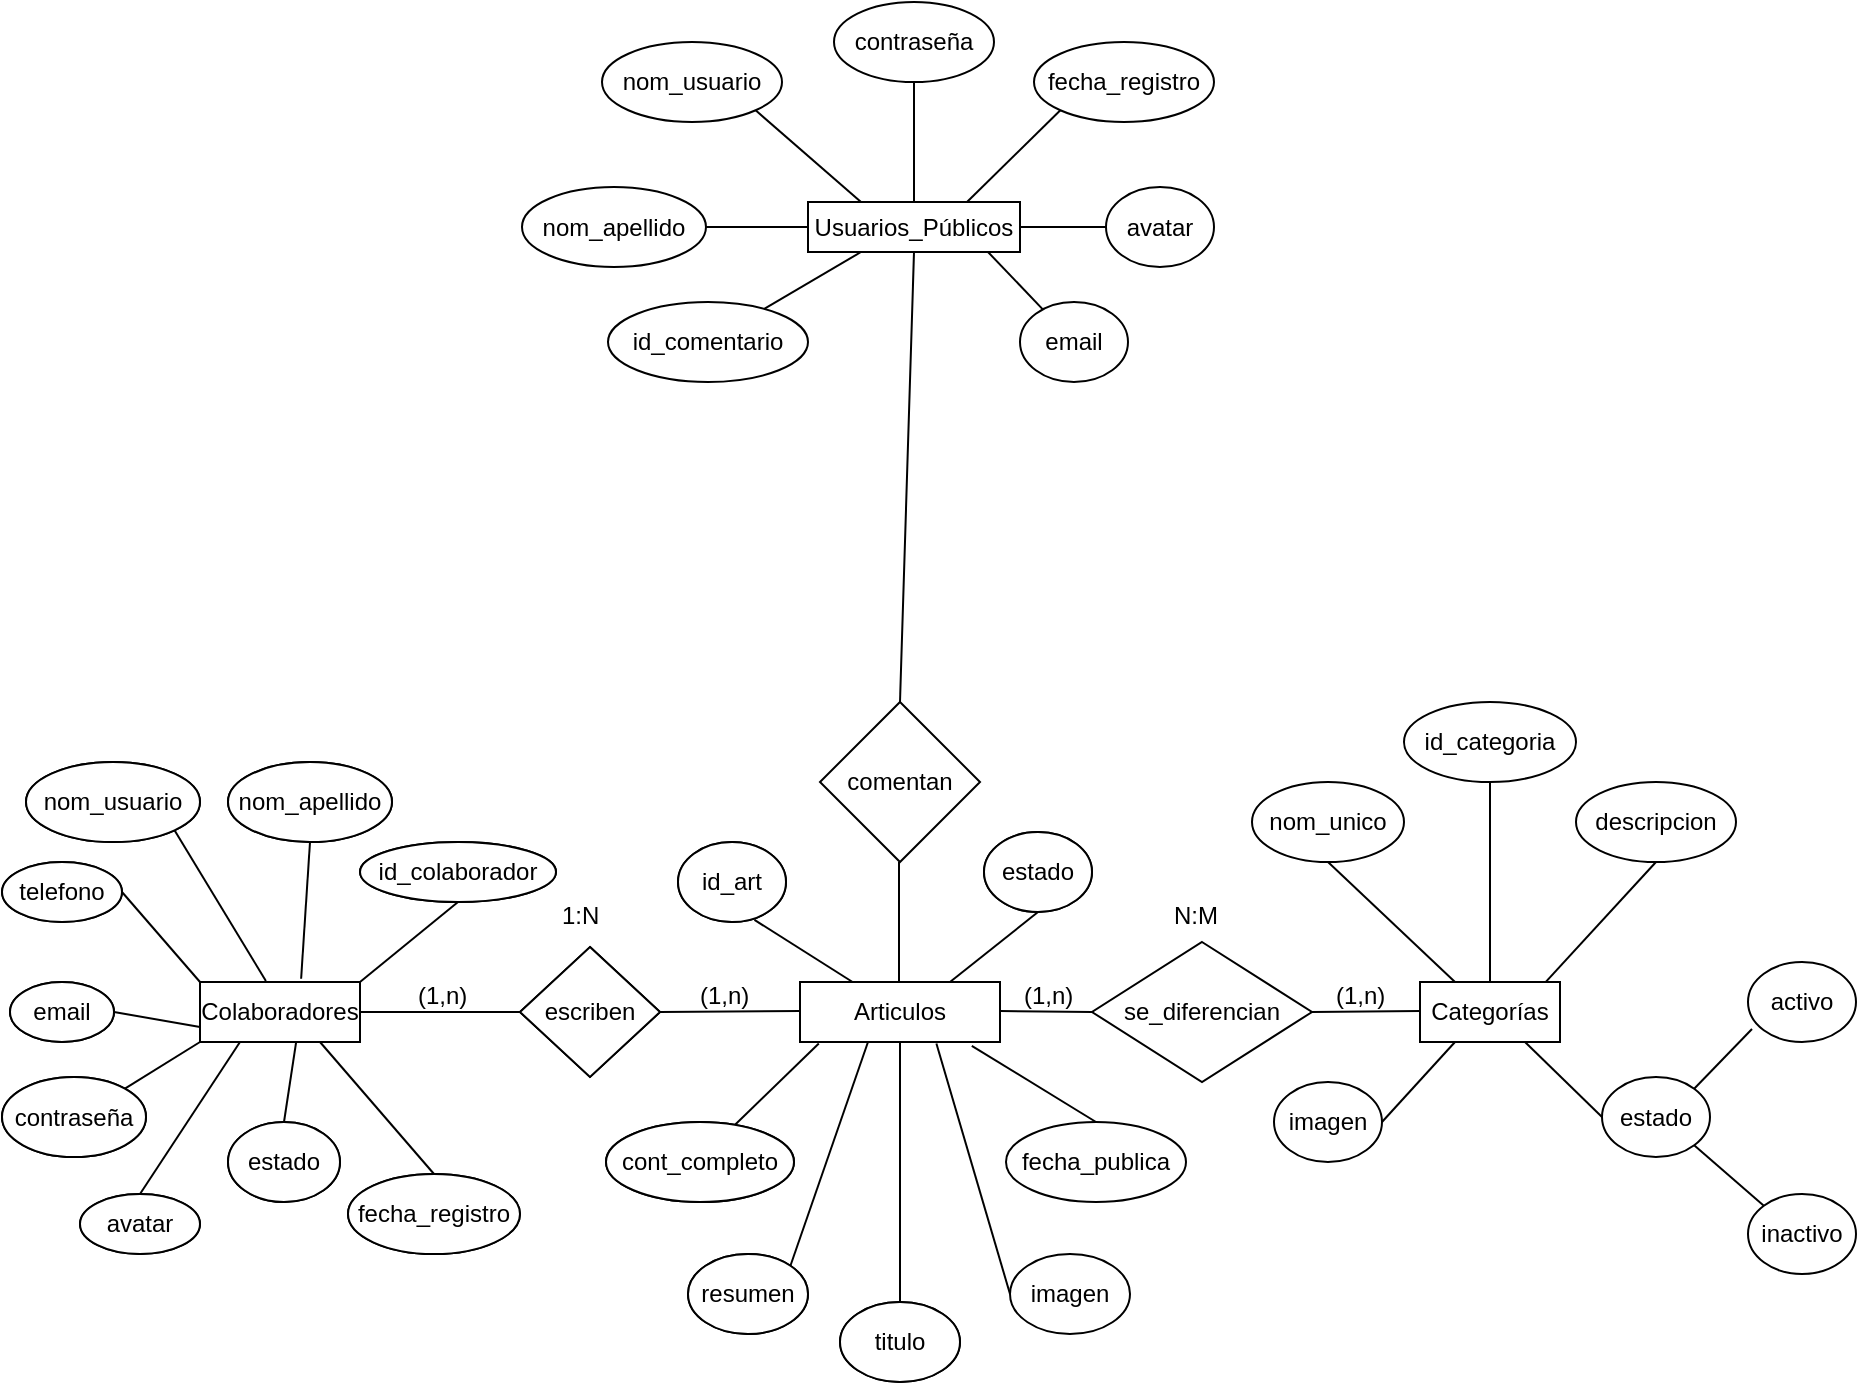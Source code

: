 <mxfile version="21.3.2" type="github">
  <diagram name="Página-1" id="A2AZRzdNG7YGyre4TQex">
    <mxGraphModel dx="1680" dy="754" grid="1" gridSize="10" guides="1" tooltips="1" connect="1" arrows="1" fold="1" page="1" pageScale="0.9" pageWidth="827" pageHeight="1169" math="0" shadow="0">
      <root>
        <mxCell id="0" />
        <mxCell id="1" parent="0" />
        <mxCell id="rs0tKsxsrcfkprE51n_u-1" value="&lt;font style=&quot;vertical-align: inherit;&quot;&gt;&lt;font style=&quot;vertical-align: inherit;&quot;&gt;Articulos&lt;br&gt;&lt;/font&gt;&lt;/font&gt;" style="rounded=0;whiteSpace=wrap;html=1;" parent="1" vertex="1">
          <mxGeometry x="439" y="520" width="100" height="30" as="geometry" />
        </mxCell>
        <mxCell id="rs0tKsxsrcfkprE51n_u-2" value="&lt;font style=&quot;vertical-align: inherit;&quot;&gt;&lt;font style=&quot;vertical-align: inherit;&quot;&gt;Colaboradores&lt;br&gt;&lt;/font&gt;&lt;/font&gt;" style="rounded=0;whiteSpace=wrap;html=1;" parent="1" vertex="1">
          <mxGeometry x="139" y="520" width="80" height="30" as="geometry" />
        </mxCell>
        <mxCell id="rs0tKsxsrcfkprE51n_u-3" value="&lt;font style=&quot;vertical-align: inherit;&quot;&gt;&lt;font style=&quot;vertical-align: inherit;&quot;&gt;escriben&lt;/font&gt;&lt;/font&gt;" style="rhombus;whiteSpace=wrap;html=1;" parent="1" vertex="1">
          <mxGeometry x="299" y="502.5" width="70" height="65" as="geometry" />
        </mxCell>
        <mxCell id="rs0tKsxsrcfkprE51n_u-4" value="" style="endArrow=none;html=1;rounded=0;exitX=1;exitY=0.5;exitDx=0;exitDy=0;entryX=0;entryY=0.5;entryDx=0;entryDy=0;" parent="1" source="rs0tKsxsrcfkprE51n_u-2" target="rs0tKsxsrcfkprE51n_u-3" edge="1">
          <mxGeometry width="50" height="50" relative="1" as="geometry">
            <mxPoint x="499" y="590" as="sourcePoint" />
            <mxPoint x="549" y="540" as="targetPoint" />
          </mxGeometry>
        </mxCell>
        <mxCell id="rs0tKsxsrcfkprE51n_u-5" value="" style="endArrow=none;html=1;rounded=0;exitX=1;exitY=0.5;exitDx=0;exitDy=0;" parent="1" source="rs0tKsxsrcfkprE51n_u-3" edge="1">
          <mxGeometry width="50" height="50" relative="1" as="geometry">
            <mxPoint x="389" y="550" as="sourcePoint" />
            <mxPoint x="439" y="534.5" as="targetPoint" />
          </mxGeometry>
        </mxCell>
        <mxCell id="rs0tKsxsrcfkprE51n_u-7" value="&lt;font style=&quot;vertical-align: inherit;&quot;&gt;&lt;font style=&quot;vertical-align: inherit;&quot;&gt;&lt;font style=&quot;vertical-align: inherit;&quot;&gt;&lt;font style=&quot;vertical-align: inherit;&quot;&gt;Categorías&lt;/font&gt;&lt;/font&gt;&lt;/font&gt;&lt;/font&gt;" style="rounded=0;whiteSpace=wrap;html=1;" parent="1" vertex="1">
          <mxGeometry x="749" y="520" width="70" height="30" as="geometry" />
        </mxCell>
        <mxCell id="rs0tKsxsrcfkprE51n_u-8" value="&lt;font style=&quot;vertical-align: inherit;&quot;&gt;&lt;font style=&quot;vertical-align: inherit;&quot;&gt;&lt;font style=&quot;vertical-align: inherit;&quot;&gt;&lt;font style=&quot;vertical-align: inherit;&quot;&gt;se_&lt;/font&gt;&lt;/font&gt;&lt;font style=&quot;vertical-align: inherit;&quot;&gt;&lt;font style=&quot;vertical-align: inherit;&quot;&gt;diferencian&lt;/font&gt;&lt;/font&gt;&lt;br&gt;&lt;/font&gt;&lt;/font&gt;" style="rhombus;whiteSpace=wrap;html=1;" parent="1" vertex="1">
          <mxGeometry x="585" y="500" width="110" height="70" as="geometry" />
        </mxCell>
        <mxCell id="rs0tKsxsrcfkprE51n_u-9" value="" style="endArrow=none;html=1;rounded=0;entryX=0;entryY=0.5;entryDx=0;entryDy=0;" parent="1" target="rs0tKsxsrcfkprE51n_u-8" edge="1">
          <mxGeometry width="50" height="50" relative="1" as="geometry">
            <mxPoint x="539" y="534.5" as="sourcePoint" />
            <mxPoint x="603" y="534.5" as="targetPoint" />
          </mxGeometry>
        </mxCell>
        <mxCell id="rs0tKsxsrcfkprE51n_u-10" value="" style="endArrow=none;html=1;rounded=0;exitX=1;exitY=0.5;exitDx=0;exitDy=0;entryX=0;entryY=0.5;entryDx=0;entryDy=0;" parent="1" source="rs0tKsxsrcfkprE51n_u-8" edge="1">
          <mxGeometry width="50" height="50" relative="1" as="geometry">
            <mxPoint x="669" y="534.5" as="sourcePoint" />
            <mxPoint x="749" y="534.5" as="targetPoint" />
          </mxGeometry>
        </mxCell>
        <mxCell id="xDFB3Ory7UrKhzPc2jqz-2" value="&lt;font style=&quot;vertical-align: inherit;&quot;&gt;&lt;font style=&quot;vertical-align: inherit;&quot;&gt;&lt;font style=&quot;vertical-align: inherit;&quot;&gt;&lt;font style=&quot;vertical-align: inherit;&quot;&gt;Usuarios_&lt;/font&gt;&lt;/font&gt;&lt;font style=&quot;vertical-align: inherit;&quot;&gt;&lt;font style=&quot;vertical-align: inherit;&quot;&gt;Públicos&lt;/font&gt;&lt;/font&gt;&lt;br&gt;&lt;/font&gt;&lt;/font&gt;" style="whiteSpace=wrap;html=1;rounded=0;" parent="1" vertex="1">
          <mxGeometry x="443" y="130" width="106" height="25" as="geometry" />
        </mxCell>
        <mxCell id="xDFB3Ory7UrKhzPc2jqz-4" value="&lt;font style=&quot;vertical-align: inherit;&quot;&gt;&lt;font style=&quot;vertical-align: inherit;&quot;&gt;comentan&lt;/font&gt;&lt;/font&gt;" style="rhombus;whiteSpace=wrap;html=1;" parent="1" vertex="1">
          <mxGeometry x="449" y="380" width="80" height="80" as="geometry" />
        </mxCell>
        <mxCell id="xDFB3Ory7UrKhzPc2jqz-5" value="" style="endArrow=none;html=1;rounded=0;exitX=0.5;exitY=1;exitDx=0;exitDy=0;entryX=0.5;entryY=0;entryDx=0;entryDy=0;" parent="1" source="xDFB3Ory7UrKhzPc2jqz-2" target="xDFB3Ory7UrKhzPc2jqz-4" edge="1">
          <mxGeometry width="50" height="50" relative="1" as="geometry">
            <mxPoint x="405" y="300" as="sourcePoint" />
            <mxPoint x="449" y="210" as="targetPoint" />
          </mxGeometry>
        </mxCell>
        <mxCell id="xDFB3Ory7UrKhzPc2jqz-6" value="" style="endArrow=none;html=1;rounded=0;exitX=0.5;exitY=1;exitDx=0;exitDy=0;entryX=0.495;entryY=0;entryDx=0;entryDy=0;entryPerimeter=0;" parent="1" target="rs0tKsxsrcfkprE51n_u-1" edge="1">
          <mxGeometry width="50" height="50" relative="1" as="geometry">
            <mxPoint x="488.5" y="460" as="sourcePoint" />
            <mxPoint x="488.5" y="515" as="targetPoint" />
          </mxGeometry>
        </mxCell>
        <mxCell id="xDFB3Ory7UrKhzPc2jqz-7" value="&lt;font style=&quot;vertical-align: inherit;&quot;&gt;&lt;font style=&quot;vertical-align: inherit;&quot;&gt;telefono&lt;/font&gt;&lt;/font&gt;" style="ellipse;whiteSpace=wrap;html=1;" parent="1" vertex="1">
          <mxGeometry x="40" y="460" width="60" height="30" as="geometry" />
        </mxCell>
        <mxCell id="xDFB3Ory7UrKhzPc2jqz-8" value="&lt;font style=&quot;vertical-align: inherit;&quot;&gt;&lt;font style=&quot;vertical-align: inherit;&quot;&gt;id_colaborador&lt;/font&gt;&lt;/font&gt;" style="ellipse;whiteSpace=wrap;html=1;" parent="1" vertex="1">
          <mxGeometry x="219" y="450" width="98" height="30" as="geometry" />
        </mxCell>
        <mxCell id="xDFB3Ory7UrKhzPc2jqz-9" value="&lt;font style=&quot;vertical-align: inherit;&quot;&gt;&lt;font style=&quot;vertical-align: inherit;&quot;&gt;nom_apellido&lt;br&gt;&lt;/font&gt;&lt;/font&gt;" style="ellipse;whiteSpace=wrap;html=1;" parent="1" vertex="1">
          <mxGeometry x="153" y="410" width="82" height="40" as="geometry" />
        </mxCell>
        <mxCell id="xDFB3Ory7UrKhzPc2jqz-10" value="&lt;font style=&quot;vertical-align: inherit;&quot;&gt;&lt;font style=&quot;vertical-align: inherit;&quot;&gt;fecha_registro&lt;br&gt;&lt;/font&gt;&lt;/font&gt;" style="ellipse;whiteSpace=wrap;html=1;" parent="1" vertex="1">
          <mxGeometry x="213" y="616" width="86" height="40" as="geometry" />
        </mxCell>
        <mxCell id="xDFB3Ory7UrKhzPc2jqz-11" value="&lt;font style=&quot;vertical-align: inherit;&quot;&gt;&lt;font style=&quot;vertical-align: inherit;&quot;&gt;estado&lt;/font&gt;&lt;/font&gt;" style="ellipse;whiteSpace=wrap;html=1;" parent="1" vertex="1">
          <mxGeometry x="153" y="590" width="56" height="40" as="geometry" />
        </mxCell>
        <mxCell id="xDFB3Ory7UrKhzPc2jqz-12" value="&lt;font style=&quot;vertical-align: inherit;&quot;&gt;&lt;font style=&quot;vertical-align: inherit;&quot;&gt;contraseña&lt;/font&gt;&lt;/font&gt;" style="ellipse;whiteSpace=wrap;html=1;" parent="1" vertex="1">
          <mxGeometry x="40" y="567.5" width="72" height="40" as="geometry" />
        </mxCell>
        <mxCell id="xDFB3Ory7UrKhzPc2jqz-13" value="&lt;font style=&quot;vertical-align: inherit;&quot;&gt;&lt;font style=&quot;vertical-align: inherit;&quot;&gt;nom_usuario&lt;/font&gt;&lt;/font&gt;" style="ellipse;whiteSpace=wrap;html=1;" parent="1" vertex="1">
          <mxGeometry x="52" y="410" width="87" height="40" as="geometry" />
        </mxCell>
        <mxCell id="xDFB3Ory7UrKhzPc2jqz-14" value="&lt;font style=&quot;vertical-align: inherit;&quot;&gt;&lt;font style=&quot;vertical-align: inherit;&quot;&gt;email&lt;/font&gt;&lt;/font&gt;" style="ellipse;whiteSpace=wrap;html=1;" parent="1" vertex="1">
          <mxGeometry x="44" y="520" width="52" height="30" as="geometry" />
        </mxCell>
        <mxCell id="xDFB3Ory7UrKhzPc2jqz-15" value="&lt;font style=&quot;vertical-align: inherit;&quot;&gt;&lt;font style=&quot;vertical-align: inherit;&quot;&gt;avatar&lt;/font&gt;&lt;/font&gt;" style="ellipse;whiteSpace=wrap;html=1;" parent="1" vertex="1">
          <mxGeometry x="79" y="626" width="60" height="30" as="geometry" />
        </mxCell>
        <mxCell id="xDFB3Ory7UrKhzPc2jqz-19" value="" style="endArrow=none;html=1;rounded=0;exitX=1;exitY=0;exitDx=0;exitDy=0;entryX=0.5;entryY=1;entryDx=0;entryDy=0;" parent="1" source="rs0tKsxsrcfkprE51n_u-2" target="xDFB3Ory7UrKhzPc2jqz-8" edge="1">
          <mxGeometry width="50" height="50" relative="1" as="geometry">
            <mxPoint x="219" y="520" as="sourcePoint" />
            <mxPoint x="269" y="470" as="targetPoint" />
          </mxGeometry>
        </mxCell>
        <mxCell id="xDFB3Ory7UrKhzPc2jqz-21" value="" style="endArrow=none;html=1;rounded=0;entryX=0.5;entryY=1;entryDx=0;entryDy=0;exitX=0.632;exitY=-0.055;exitDx=0;exitDy=0;exitPerimeter=0;" parent="1" source="rs0tKsxsrcfkprE51n_u-2" target="xDFB3Ory7UrKhzPc2jqz-9" edge="1">
          <mxGeometry width="50" height="50" relative="1" as="geometry">
            <mxPoint x="483" y="540" as="sourcePoint" />
            <mxPoint x="533" y="490" as="targetPoint" />
          </mxGeometry>
        </mxCell>
        <mxCell id="xDFB3Ory7UrKhzPc2jqz-22" value="" style="endArrow=none;html=1;rounded=0;entryX=1;entryY=1;entryDx=0;entryDy=0;exitX=0.412;exitY=-0.016;exitDx=0;exitDy=0;exitPerimeter=0;" parent="1" source="rs0tKsxsrcfkprE51n_u-2" target="xDFB3Ory7UrKhzPc2jqz-13" edge="1">
          <mxGeometry width="50" height="50" relative="1" as="geometry">
            <mxPoint x="200" y="528" as="sourcePoint" />
            <mxPoint x="204" y="460" as="targetPoint" />
          </mxGeometry>
        </mxCell>
        <mxCell id="xDFB3Ory7UrKhzPc2jqz-23" value="" style="endArrow=none;html=1;rounded=0;entryX=1;entryY=0.5;entryDx=0;entryDy=0;exitX=0;exitY=0;exitDx=0;exitDy=0;" parent="1" source="rs0tKsxsrcfkprE51n_u-2" target="xDFB3Ory7UrKhzPc2jqz-7" edge="1">
          <mxGeometry width="50" height="50" relative="1" as="geometry">
            <mxPoint x="210" y="538" as="sourcePoint" />
            <mxPoint x="214" y="470" as="targetPoint" />
          </mxGeometry>
        </mxCell>
        <mxCell id="xDFB3Ory7UrKhzPc2jqz-24" value="" style="endArrow=none;html=1;rounded=0;entryX=1;entryY=0.5;entryDx=0;entryDy=0;exitX=0;exitY=0.75;exitDx=0;exitDy=0;" parent="1" source="rs0tKsxsrcfkprE51n_u-2" target="xDFB3Ory7UrKhzPc2jqz-14" edge="1">
          <mxGeometry width="50" height="50" relative="1" as="geometry">
            <mxPoint x="220" y="548" as="sourcePoint" />
            <mxPoint x="224" y="480" as="targetPoint" />
          </mxGeometry>
        </mxCell>
        <mxCell id="xDFB3Ory7UrKhzPc2jqz-25" value="" style="endArrow=none;html=1;rounded=0;entryX=1;entryY=0;entryDx=0;entryDy=0;exitX=0;exitY=1;exitDx=0;exitDy=0;" parent="1" source="rs0tKsxsrcfkprE51n_u-2" target="xDFB3Ory7UrKhzPc2jqz-12" edge="1">
          <mxGeometry width="50" height="50" relative="1" as="geometry">
            <mxPoint x="143" y="570" as="sourcePoint" />
            <mxPoint x="234" y="490" as="targetPoint" />
          </mxGeometry>
        </mxCell>
        <mxCell id="xDFB3Ory7UrKhzPc2jqz-26" value="" style="endArrow=none;html=1;rounded=0;entryX=0.25;entryY=1;entryDx=0;entryDy=0;exitX=0.5;exitY=0;exitDx=0;exitDy=0;" parent="1" source="xDFB3Ory7UrKhzPc2jqz-15" target="rs0tKsxsrcfkprE51n_u-2" edge="1">
          <mxGeometry width="50" height="50" relative="1" as="geometry">
            <mxPoint x="240" y="568" as="sourcePoint" />
            <mxPoint x="244" y="500" as="targetPoint" />
          </mxGeometry>
        </mxCell>
        <mxCell id="xDFB3Ory7UrKhzPc2jqz-27" value="" style="endArrow=none;html=1;rounded=0;entryX=0.603;entryY=0.965;entryDx=0;entryDy=0;exitX=0.5;exitY=0;exitDx=0;exitDy=0;entryPerimeter=0;" parent="1" source="xDFB3Ory7UrKhzPc2jqz-11" target="rs0tKsxsrcfkprE51n_u-2" edge="1">
          <mxGeometry width="50" height="50" relative="1" as="geometry">
            <mxPoint x="250" y="578" as="sourcePoint" />
            <mxPoint x="254" y="510" as="targetPoint" />
          </mxGeometry>
        </mxCell>
        <mxCell id="xDFB3Ory7UrKhzPc2jqz-28" value="" style="endArrow=none;html=1;rounded=0;exitX=0.5;exitY=0;exitDx=0;exitDy=0;entryX=0.75;entryY=1;entryDx=0;entryDy=0;" parent="1" source="xDFB3Ory7UrKhzPc2jqz-10" target="rs0tKsxsrcfkprE51n_u-2" edge="1">
          <mxGeometry width="50" height="50" relative="1" as="geometry">
            <mxPoint x="260" y="588" as="sourcePoint" />
            <mxPoint x="243" y="560" as="targetPoint" />
          </mxGeometry>
        </mxCell>
        <mxCell id="xDFB3Ory7UrKhzPc2jqz-29" value="&lt;font style=&quot;vertical-align: inherit;&quot;&gt;&lt;font style=&quot;vertical-align: inherit;&quot;&gt;&lt;font style=&quot;vertical-align: inherit;&quot;&gt;&lt;font style=&quot;vertical-align: inherit;&quot;&gt;cont_completo&lt;/font&gt;&lt;/font&gt;&lt;/font&gt;&lt;/font&gt;" style="ellipse;whiteSpace=wrap;html=1;" parent="1" vertex="1">
          <mxGeometry x="342" y="590" width="94" height="40" as="geometry" />
        </mxCell>
        <mxCell id="xDFB3Ory7UrKhzPc2jqz-31" value="&lt;font style=&quot;vertical-align: inherit;&quot;&gt;&lt;font style=&quot;vertical-align: inherit;&quot;&gt;&lt;font style=&quot;vertical-align: inherit;&quot;&gt;&lt;font style=&quot;vertical-align: inherit;&quot;&gt;resumen&lt;/font&gt;&lt;/font&gt;&lt;/font&gt;&lt;/font&gt;" style="ellipse;whiteSpace=wrap;html=1;" parent="1" vertex="1">
          <mxGeometry x="383" y="656" width="60" height="40" as="geometry" />
        </mxCell>
        <mxCell id="xDFB3Ory7UrKhzPc2jqz-32" value="&lt;font style=&quot;vertical-align: inherit;&quot;&gt;&lt;font style=&quot;vertical-align: inherit;&quot;&gt;&lt;font style=&quot;vertical-align: inherit;&quot;&gt;&lt;font style=&quot;vertical-align: inherit;&quot;&gt;imagen&lt;/font&gt;&lt;/font&gt;&lt;/font&gt;&lt;/font&gt;" style="ellipse;whiteSpace=wrap;html=1;" parent="1" vertex="1">
          <mxGeometry x="544" y="656" width="60" height="40" as="geometry" />
        </mxCell>
        <mxCell id="xDFB3Ory7UrKhzPc2jqz-33" value="&lt;font style=&quot;vertical-align: inherit;&quot;&gt;&lt;font style=&quot;vertical-align: inherit;&quot;&gt;&lt;font style=&quot;vertical-align: inherit;&quot;&gt;&lt;font style=&quot;vertical-align: inherit;&quot;&gt;fecha_publica&lt;/font&gt;&lt;/font&gt;&lt;/font&gt;&lt;/font&gt;" style="ellipse;whiteSpace=wrap;html=1;" parent="1" vertex="1">
          <mxGeometry x="542" y="590" width="90" height="40" as="geometry" />
        </mxCell>
        <mxCell id="xDFB3Ory7UrKhzPc2jqz-34" value="&lt;font style=&quot;vertical-align: inherit;&quot;&gt;&lt;font style=&quot;vertical-align: inherit;&quot;&gt;&lt;font style=&quot;vertical-align: inherit;&quot;&gt;&lt;font style=&quot;vertical-align: inherit;&quot;&gt;titulo&lt;/font&gt;&lt;/font&gt;&lt;/font&gt;&lt;/font&gt;" style="ellipse;whiteSpace=wrap;html=1;" parent="1" vertex="1">
          <mxGeometry x="459" y="680" width="60" height="40" as="geometry" />
        </mxCell>
        <mxCell id="xDFB3Ory7UrKhzPc2jqz-35" value="&lt;font style=&quot;vertical-align: inherit;&quot;&gt;&lt;font style=&quot;vertical-align: inherit;&quot;&gt;id_art&lt;/font&gt;&lt;/font&gt;" style="ellipse;whiteSpace=wrap;html=1;" parent="1" vertex="1">
          <mxGeometry x="378" y="450" width="54" height="40" as="geometry" />
        </mxCell>
        <mxCell id="xDFB3Ory7UrKhzPc2jqz-36" value="&lt;font style=&quot;vertical-align: inherit;&quot;&gt;&lt;font style=&quot;vertical-align: inherit;&quot;&gt;&lt;font style=&quot;vertical-align: inherit;&quot;&gt;&lt;font style=&quot;vertical-align: inherit;&quot;&gt;estado&lt;/font&gt;&lt;/font&gt;&lt;/font&gt;&lt;/font&gt;" style="ellipse;whiteSpace=wrap;html=1;" parent="1" vertex="1">
          <mxGeometry x="531" y="445" width="54" height="40" as="geometry" />
        </mxCell>
        <mxCell id="xDFB3Ory7UrKhzPc2jqz-37" value="" style="endArrow=none;html=1;rounded=0;entryX=0.708;entryY=0.974;entryDx=0;entryDy=0;entryPerimeter=0;" parent="1" source="rs0tKsxsrcfkprE51n_u-1" target="xDFB3Ory7UrKhzPc2jqz-35" edge="1">
          <mxGeometry width="50" height="50" relative="1" as="geometry">
            <mxPoint x="483" y="630" as="sourcePoint" />
            <mxPoint x="533" y="580" as="targetPoint" />
          </mxGeometry>
        </mxCell>
        <mxCell id="xDFB3Ory7UrKhzPc2jqz-38" value="" style="endArrow=none;html=1;rounded=0;entryX=0.681;entryY=0.047;entryDx=0;entryDy=0;entryPerimeter=0;exitX=0.094;exitY=1.024;exitDx=0;exitDy=0;exitPerimeter=0;" parent="1" source="rs0tKsxsrcfkprE51n_u-1" target="xDFB3Ory7UrKhzPc2jqz-29" edge="1">
          <mxGeometry width="50" height="50" relative="1" as="geometry">
            <mxPoint x="433" y="550" as="sourcePoint" />
            <mxPoint x="437" y="509" as="targetPoint" />
          </mxGeometry>
        </mxCell>
        <mxCell id="xDFB3Ory7UrKhzPc2jqz-39" value="" style="endArrow=none;html=1;rounded=0;entryX=1;entryY=0;entryDx=0;entryDy=0;" parent="1" target="xDFB3Ory7UrKhzPc2jqz-31" edge="1">
          <mxGeometry width="50" height="50" relative="1" as="geometry">
            <mxPoint x="473" y="550" as="sourcePoint" />
            <mxPoint x="447" y="519" as="targetPoint" />
          </mxGeometry>
        </mxCell>
        <mxCell id="xDFB3Ory7UrKhzPc2jqz-40" value="" style="endArrow=none;html=1;rounded=0;entryX=0.5;entryY=0;entryDx=0;entryDy=0;exitX=0.5;exitY=1;exitDx=0;exitDy=0;" parent="1" source="rs0tKsxsrcfkprE51n_u-1" target="xDFB3Ory7UrKhzPc2jqz-34" edge="1">
          <mxGeometry width="50" height="50" relative="1" as="geometry">
            <mxPoint x="483" y="560" as="sourcePoint" />
            <mxPoint x="450" y="646" as="targetPoint" />
          </mxGeometry>
        </mxCell>
        <mxCell id="xDFB3Ory7UrKhzPc2jqz-41" value="" style="endArrow=none;html=1;rounded=0;entryX=0;entryY=0.5;entryDx=0;entryDy=0;exitX=0.682;exitY=1.024;exitDx=0;exitDy=0;exitPerimeter=0;" parent="1" source="rs0tKsxsrcfkprE51n_u-1" target="xDFB3Ory7UrKhzPc2jqz-32" edge="1">
          <mxGeometry width="50" height="50" relative="1" as="geometry">
            <mxPoint x="499" y="560" as="sourcePoint" />
            <mxPoint x="499" y="640" as="targetPoint" />
          </mxGeometry>
        </mxCell>
        <mxCell id="xDFB3Ory7UrKhzPc2jqz-42" value="" style="endArrow=none;html=1;rounded=0;entryX=0.5;entryY=0;entryDx=0;entryDy=0;exitX=0.859;exitY=1.063;exitDx=0;exitDy=0;exitPerimeter=0;" parent="1" source="rs0tKsxsrcfkprE51n_u-1" target="xDFB3Ory7UrKhzPc2jqz-33" edge="1">
          <mxGeometry width="50" height="50" relative="1" as="geometry">
            <mxPoint x="509" y="570" as="sourcePoint" />
            <mxPoint x="509" y="650" as="targetPoint" />
          </mxGeometry>
        </mxCell>
        <mxCell id="xDFB3Ory7UrKhzPc2jqz-43" value="" style="endArrow=none;html=1;rounded=0;entryX=0.5;entryY=1;entryDx=0;entryDy=0;exitX=0.75;exitY=0;exitDx=0;exitDy=0;" parent="1" source="rs0tKsxsrcfkprE51n_u-1" target="xDFB3Ory7UrKhzPc2jqz-36" edge="1">
          <mxGeometry width="50" height="50" relative="1" as="geometry">
            <mxPoint x="535" y="562" as="sourcePoint" />
            <mxPoint x="584" y="580" as="targetPoint" />
          </mxGeometry>
        </mxCell>
        <mxCell id="xDFB3Ory7UrKhzPc2jqz-44" value="&lt;font style=&quot;vertical-align: inherit;&quot;&gt;&lt;font style=&quot;vertical-align: inherit;&quot;&gt;&lt;font style=&quot;vertical-align: inherit;&quot;&gt;&lt;font style=&quot;vertical-align: inherit;&quot;&gt;descripcion&lt;/font&gt;&lt;/font&gt;&lt;/font&gt;&lt;/font&gt;" style="ellipse;whiteSpace=wrap;html=1;" parent="1" vertex="1">
          <mxGeometry x="827" y="420" width="80" height="40" as="geometry" />
        </mxCell>
        <mxCell id="xDFB3Ory7UrKhzPc2jqz-45" value="&lt;font style=&quot;vertical-align: inherit;&quot;&gt;&lt;font style=&quot;vertical-align: inherit;&quot;&gt;&lt;font style=&quot;vertical-align: inherit;&quot;&gt;&lt;font style=&quot;vertical-align: inherit;&quot;&gt;imagen&lt;/font&gt;&lt;/font&gt;&lt;/font&gt;&lt;/font&gt;" style="ellipse;whiteSpace=wrap;html=1;" parent="1" vertex="1">
          <mxGeometry x="676" y="570" width="54" height="40" as="geometry" />
        </mxCell>
        <mxCell id="xDFB3Ory7UrKhzPc2jqz-46" value="&lt;font style=&quot;vertical-align: inherit;&quot;&gt;&lt;font style=&quot;vertical-align: inherit;&quot;&gt;&lt;font style=&quot;vertical-align: inherit;&quot;&gt;&lt;font style=&quot;vertical-align: inherit;&quot;&gt;nom_unico&lt;/font&gt;&lt;/font&gt;&lt;/font&gt;&lt;/font&gt;" style="ellipse;whiteSpace=wrap;html=1;" parent="1" vertex="1">
          <mxGeometry x="665" y="420" width="76" height="40" as="geometry" />
        </mxCell>
        <mxCell id="xDFB3Ory7UrKhzPc2jqz-47" value="&lt;font style=&quot;vertical-align: inherit;&quot;&gt;&lt;font style=&quot;vertical-align: inherit;&quot;&gt;&lt;font style=&quot;vertical-align: inherit;&quot;&gt;&lt;font style=&quot;vertical-align: inherit;&quot;&gt;id_categoria&lt;/font&gt;&lt;/font&gt;&lt;/font&gt;&lt;/font&gt;" style="ellipse;whiteSpace=wrap;html=1;" parent="1" vertex="1">
          <mxGeometry x="741" y="380" width="86" height="40" as="geometry" />
        </mxCell>
        <mxCell id="xDFB3Ory7UrKhzPc2jqz-48" value="&lt;font style=&quot;vertical-align: inherit;&quot;&gt;&lt;font style=&quot;vertical-align: inherit;&quot;&gt;&lt;font style=&quot;vertical-align: inherit;&quot;&gt;&lt;font style=&quot;vertical-align: inherit;&quot;&gt;estado&lt;br&gt;&lt;/font&gt;&lt;/font&gt;&lt;/font&gt;&lt;/font&gt;" style="ellipse;whiteSpace=wrap;html=1;" parent="1" vertex="1">
          <mxGeometry x="840" y="567.5" width="54" height="40" as="geometry" />
        </mxCell>
        <mxCell id="xDFB3Ory7UrKhzPc2jqz-49" style="edgeStyle=orthogonalEdgeStyle;rounded=0;orthogonalLoop=1;jettySize=auto;html=1;exitX=0.5;exitY=1;exitDx=0;exitDy=0;" parent="1" source="xDFB3Ory7UrKhzPc2jqz-44" target="xDFB3Ory7UrKhzPc2jqz-44" edge="1">
          <mxGeometry relative="1" as="geometry" />
        </mxCell>
        <mxCell id="xDFB3Ory7UrKhzPc2jqz-50" value="" style="endArrow=none;html=1;rounded=0;exitX=1;exitY=0.5;exitDx=0;exitDy=0;entryX=0.25;entryY=1;entryDx=0;entryDy=0;" parent="1" source="xDFB3Ory7UrKhzPc2jqz-45" target="rs0tKsxsrcfkprE51n_u-7" edge="1">
          <mxGeometry width="50" height="50" relative="1" as="geometry">
            <mxPoint x="483" y="400" as="sourcePoint" />
            <mxPoint x="533" y="350" as="targetPoint" />
          </mxGeometry>
        </mxCell>
        <mxCell id="xDFB3Ory7UrKhzPc2jqz-51" value="" style="endArrow=none;html=1;rounded=0;exitX=0.75;exitY=1;exitDx=0;exitDy=0;entryX=0;entryY=0.5;entryDx=0;entryDy=0;" parent="1" source="rs0tKsxsrcfkprE51n_u-7" target="xDFB3Ory7UrKhzPc2jqz-48" edge="1">
          <mxGeometry width="50" height="50" relative="1" as="geometry">
            <mxPoint x="557" y="340" as="sourcePoint" />
            <mxPoint x="622" y="340" as="targetPoint" />
          </mxGeometry>
        </mxCell>
        <mxCell id="xDFB3Ory7UrKhzPc2jqz-53" value="" style="endArrow=none;html=1;rounded=0;exitX=0.5;exitY=1;exitDx=0;exitDy=0;entryX=0.5;entryY=0;entryDx=0;entryDy=0;" parent="1" source="xDFB3Ory7UrKhzPc2jqz-47" target="rs0tKsxsrcfkprE51n_u-7" edge="1">
          <mxGeometry width="50" height="50" relative="1" as="geometry">
            <mxPoint x="562" y="333" as="sourcePoint" />
            <mxPoint x="623" y="333" as="targetPoint" />
          </mxGeometry>
        </mxCell>
        <mxCell id="xDFB3Ory7UrKhzPc2jqz-54" value="" style="endArrow=none;html=1;rounded=0;exitX=0.866;exitY=0.082;exitDx=0;exitDy=0;entryX=0.5;entryY=1;entryDx=0;entryDy=0;exitPerimeter=0;" parent="1" source="rs0tKsxsrcfkprE51n_u-7" target="xDFB3Ory7UrKhzPc2jqz-44" edge="1">
          <mxGeometry width="50" height="50" relative="1" as="geometry">
            <mxPoint x="572" y="343" as="sourcePoint" />
            <mxPoint x="633" y="343" as="targetPoint" />
          </mxGeometry>
        </mxCell>
        <mxCell id="xDFB3Ory7UrKhzPc2jqz-55" value="" style="endArrow=none;html=1;rounded=0;exitX=0.5;exitY=1;exitDx=0;exitDy=0;entryX=0.25;entryY=0;entryDx=0;entryDy=0;" parent="1" source="xDFB3Ory7UrKhzPc2jqz-46" target="rs0tKsxsrcfkprE51n_u-7" edge="1">
          <mxGeometry width="50" height="50" relative="1" as="geometry">
            <mxPoint x="582" y="353" as="sourcePoint" />
            <mxPoint x="643" y="353" as="targetPoint" />
          </mxGeometry>
        </mxCell>
        <mxCell id="xDFB3Ory7UrKhzPc2jqz-58" value="&lt;font style=&quot;vertical-align: inherit;&quot;&gt;&lt;font style=&quot;vertical-align: inherit;&quot;&gt;contraseña&lt;/font&gt;&lt;/font&gt;" style="ellipse;whiteSpace=wrap;html=1;" parent="1" vertex="1">
          <mxGeometry x="456" y="30" width="80" height="40" as="geometry" />
        </mxCell>
        <mxCell id="xDFB3Ory7UrKhzPc2jqz-59" value="&lt;font style=&quot;vertical-align: inherit;&quot;&gt;&lt;font style=&quot;vertical-align: inherit;&quot;&gt;fecha_registro&lt;/font&gt;&lt;/font&gt;" style="ellipse;whiteSpace=wrap;html=1;" parent="1" vertex="1">
          <mxGeometry x="556" y="50" width="90" height="40" as="geometry" />
        </mxCell>
        <mxCell id="xDFB3Ory7UrKhzPc2jqz-60" value="&lt;font style=&quot;vertical-align: inherit;&quot;&gt;&lt;font style=&quot;vertical-align: inherit;&quot;&gt;&lt;font style=&quot;vertical-align: inherit;&quot;&gt;&lt;font style=&quot;vertical-align: inherit;&quot;&gt;nom_usuario&lt;/font&gt;&lt;/font&gt;&lt;/font&gt;&lt;/font&gt;" style="ellipse;whiteSpace=wrap;html=1;" parent="1" vertex="1">
          <mxGeometry x="340" y="50" width="90" height="40" as="geometry" />
        </mxCell>
        <mxCell id="xDFB3Ory7UrKhzPc2jqz-61" value="&lt;font style=&quot;vertical-align: inherit;&quot;&gt;&lt;font style=&quot;vertical-align: inherit;&quot;&gt;&lt;font style=&quot;vertical-align: inherit;&quot;&gt;&lt;font style=&quot;vertical-align: inherit;&quot;&gt;avatar&lt;/font&gt;&lt;/font&gt;&lt;/font&gt;&lt;/font&gt;" style="ellipse;whiteSpace=wrap;html=1;" parent="1" vertex="1">
          <mxGeometry x="592" y="122.5" width="54" height="40" as="geometry" />
        </mxCell>
        <mxCell id="xDFB3Ory7UrKhzPc2jqz-62" value="&lt;font style=&quot;vertical-align: inherit;&quot;&gt;&lt;font style=&quot;vertical-align: inherit;&quot;&gt;&lt;font style=&quot;vertical-align: inherit;&quot;&gt;&lt;font style=&quot;vertical-align: inherit;&quot;&gt;nom_apellido&lt;/font&gt;&lt;/font&gt;&lt;/font&gt;&lt;/font&gt;" style="ellipse;whiteSpace=wrap;html=1;" parent="1" vertex="1">
          <mxGeometry x="300" y="122.5" width="92" height="40" as="geometry" />
        </mxCell>
        <mxCell id="xDFB3Ory7UrKhzPc2jqz-63" value="&lt;font style=&quot;vertical-align: inherit;&quot;&gt;&lt;font style=&quot;vertical-align: inherit;&quot;&gt;&lt;font style=&quot;vertical-align: inherit;&quot;&gt;&lt;font style=&quot;vertical-align: inherit;&quot;&gt;id_comentario&lt;/font&gt;&lt;/font&gt;&lt;/font&gt;&lt;/font&gt;" style="ellipse;whiteSpace=wrap;html=1;" parent="1" vertex="1">
          <mxGeometry x="343" y="180" width="100" height="40" as="geometry" />
        </mxCell>
        <mxCell id="xDFB3Ory7UrKhzPc2jqz-64" value="&lt;font style=&quot;vertical-align: inherit;&quot;&gt;&lt;font style=&quot;vertical-align: inherit;&quot;&gt;&lt;font style=&quot;vertical-align: inherit;&quot;&gt;&lt;font style=&quot;vertical-align: inherit;&quot;&gt;email&lt;/font&gt;&lt;/font&gt;&lt;/font&gt;&lt;/font&gt;" style="ellipse;whiteSpace=wrap;html=1;" parent="1" vertex="1">
          <mxGeometry x="549" y="180" width="54" height="40" as="geometry" />
        </mxCell>
        <mxCell id="PwEmLtScyYfI6uZzphjo-1" value="" style="endArrow=none;html=1;rounded=0;entryX=0.25;entryY=1;entryDx=0;entryDy=0;" parent="1" source="xDFB3Ory7UrKhzPc2jqz-63" target="xDFB3Ory7UrKhzPc2jqz-2" edge="1">
          <mxGeometry width="50" height="50" relative="1" as="geometry">
            <mxPoint x="450" y="190" as="sourcePoint" />
            <mxPoint x="500" y="140" as="targetPoint" />
          </mxGeometry>
        </mxCell>
        <mxCell id="PwEmLtScyYfI6uZzphjo-2" value="" style="endArrow=none;html=1;rounded=0;entryX=0;entryY=0.5;entryDx=0;entryDy=0;exitX=1;exitY=0.5;exitDx=0;exitDy=0;" parent="1" source="xDFB3Ory7UrKhzPc2jqz-62" target="xDFB3Ory7UrKhzPc2jqz-2" edge="1">
          <mxGeometry width="50" height="50" relative="1" as="geometry">
            <mxPoint x="419" y="198" as="sourcePoint" />
            <mxPoint x="480" y="165" as="targetPoint" />
          </mxGeometry>
        </mxCell>
        <mxCell id="PwEmLtScyYfI6uZzphjo-3" value="" style="endArrow=none;html=1;rounded=0;entryX=0.25;entryY=0;entryDx=0;entryDy=0;exitX=1;exitY=1;exitDx=0;exitDy=0;" parent="1" source="xDFB3Ory7UrKhzPc2jqz-60" target="xDFB3Ory7UrKhzPc2jqz-2" edge="1">
          <mxGeometry width="50" height="50" relative="1" as="geometry">
            <mxPoint x="402" y="153" as="sourcePoint" />
            <mxPoint x="453" y="153" as="targetPoint" />
          </mxGeometry>
        </mxCell>
        <mxCell id="PwEmLtScyYfI6uZzphjo-4" value="" style="endArrow=none;html=1;rounded=0;entryX=0.5;entryY=0;entryDx=0;entryDy=0;exitX=0.5;exitY=1;exitDx=0;exitDy=0;" parent="1" source="xDFB3Ory7UrKhzPc2jqz-58" target="xDFB3Ory7UrKhzPc2jqz-2" edge="1">
          <mxGeometry width="50" height="50" relative="1" as="geometry">
            <mxPoint x="448" y="64" as="sourcePoint" />
            <mxPoint x="480" y="140" as="targetPoint" />
          </mxGeometry>
        </mxCell>
        <mxCell id="PwEmLtScyYfI6uZzphjo-5" value="" style="endArrow=none;html=1;rounded=0;entryX=0.75;entryY=0;entryDx=0;entryDy=0;exitX=0;exitY=1;exitDx=0;exitDy=0;" parent="1" source="xDFB3Ory7UrKhzPc2jqz-59" target="xDFB3Ory7UrKhzPc2jqz-2" edge="1">
          <mxGeometry width="50" height="50" relative="1" as="geometry">
            <mxPoint x="458" y="74" as="sourcePoint" />
            <mxPoint x="490" y="150" as="targetPoint" />
          </mxGeometry>
        </mxCell>
        <mxCell id="PwEmLtScyYfI6uZzphjo-6" value="" style="endArrow=none;html=1;rounded=0;entryX=1;entryY=0.5;entryDx=0;entryDy=0;exitX=0;exitY=0.5;exitDx=0;exitDy=0;" parent="1" source="xDFB3Ory7UrKhzPc2jqz-61" target="xDFB3Ory7UrKhzPc2jqz-2" edge="1">
          <mxGeometry width="50" height="50" relative="1" as="geometry">
            <mxPoint x="468" y="84" as="sourcePoint" />
            <mxPoint x="500" y="160" as="targetPoint" />
          </mxGeometry>
        </mxCell>
        <mxCell id="PwEmLtScyYfI6uZzphjo-7" value="" style="endArrow=none;html=1;rounded=0;exitX=0.849;exitY=1;exitDx=0;exitDy=0;exitPerimeter=0;" parent="1" source="xDFB3Ory7UrKhzPc2jqz-2" target="xDFB3Ory7UrKhzPc2jqz-64" edge="1">
          <mxGeometry width="50" height="50" relative="1" as="geometry">
            <mxPoint x="478" y="94" as="sourcePoint" />
            <mxPoint x="510" y="170" as="targetPoint" />
          </mxGeometry>
        </mxCell>
        <mxCell id="PwEmLtScyYfI6uZzphjo-8" value="&lt;font style=&quot;vertical-align: inherit;&quot;&gt;&lt;font style=&quot;vertical-align: inherit;&quot;&gt;&lt;font style=&quot;vertical-align: inherit;&quot;&gt;&lt;font style=&quot;vertical-align: inherit;&quot;&gt;Categorías&lt;/font&gt;&lt;/font&gt;&lt;/font&gt;&lt;/font&gt;" style="rounded=0;whiteSpace=wrap;html=1;" parent="1" vertex="1">
          <mxGeometry x="749" y="520" width="70" height="30" as="geometry" />
        </mxCell>
        <mxCell id="PwEmLtScyYfI6uZzphjo-9" value="&lt;font style=&quot;vertical-align: inherit;&quot;&gt;&lt;font style=&quot;vertical-align: inherit;&quot;&gt;nom_usuario&lt;/font&gt;&lt;/font&gt;" style="ellipse;whiteSpace=wrap;html=1;" parent="1" vertex="1">
          <mxGeometry x="52" y="410" width="87" height="40" as="geometry" />
        </mxCell>
        <mxCell id="PwEmLtScyYfI6uZzphjo-10" value="&lt;font style=&quot;vertical-align: inherit;&quot;&gt;&lt;font style=&quot;vertical-align: inherit;&quot;&gt;nom_apellido&lt;br&gt;&lt;/font&gt;&lt;/font&gt;" style="ellipse;whiteSpace=wrap;html=1;" parent="1" vertex="1">
          <mxGeometry x="153" y="410" width="82" height="40" as="geometry" />
        </mxCell>
        <mxCell id="PwEmLtScyYfI6uZzphjo-11" value="&lt;font style=&quot;vertical-align: inherit;&quot;&gt;&lt;font style=&quot;vertical-align: inherit;&quot;&gt;id_colaborador&lt;/font&gt;&lt;/font&gt;" style="ellipse;whiteSpace=wrap;html=1;" parent="1" vertex="1">
          <mxGeometry x="219" y="450" width="98" height="30" as="geometry" />
        </mxCell>
        <mxCell id="PwEmLtScyYfI6uZzphjo-12" value="&lt;font style=&quot;vertical-align: inherit;&quot;&gt;&lt;font style=&quot;vertical-align: inherit;&quot;&gt;Colaboradores&lt;br&gt;&lt;/font&gt;&lt;/font&gt;" style="rounded=0;whiteSpace=wrap;html=1;" parent="1" vertex="1">
          <mxGeometry x="139" y="520" width="80" height="30" as="geometry" />
        </mxCell>
        <mxCell id="PwEmLtScyYfI6uZzphjo-13" value="&lt;font style=&quot;vertical-align: inherit;&quot;&gt;&lt;font style=&quot;vertical-align: inherit;&quot;&gt;telefono&lt;/font&gt;&lt;/font&gt;" style="ellipse;whiteSpace=wrap;html=1;" parent="1" vertex="1">
          <mxGeometry x="40" y="460" width="60" height="30" as="geometry" />
        </mxCell>
        <mxCell id="PwEmLtScyYfI6uZzphjo-14" value="&lt;font style=&quot;vertical-align: inherit;&quot;&gt;&lt;font style=&quot;vertical-align: inherit;&quot;&gt;email&lt;/font&gt;&lt;/font&gt;" style="ellipse;whiteSpace=wrap;html=1;" parent="1" vertex="1">
          <mxGeometry x="44" y="520" width="52" height="30" as="geometry" />
        </mxCell>
        <mxCell id="PwEmLtScyYfI6uZzphjo-15" value="&lt;font style=&quot;vertical-align: inherit;&quot;&gt;&lt;font style=&quot;vertical-align: inherit;&quot;&gt;contraseña&lt;/font&gt;&lt;/font&gt;" style="ellipse;whiteSpace=wrap;html=1;" parent="1" vertex="1">
          <mxGeometry x="40" y="567.5" width="72" height="40" as="geometry" />
        </mxCell>
        <mxCell id="PwEmLtScyYfI6uZzphjo-16" value="&lt;font style=&quot;vertical-align: inherit;&quot;&gt;&lt;font style=&quot;vertical-align: inherit;&quot;&gt;avatar&lt;/font&gt;&lt;/font&gt;" style="ellipse;whiteSpace=wrap;html=1;" parent="1" vertex="1">
          <mxGeometry x="79" y="626" width="60" height="30" as="geometry" />
        </mxCell>
        <mxCell id="PwEmLtScyYfI6uZzphjo-17" value="&lt;font style=&quot;vertical-align: inherit;&quot;&gt;&lt;font style=&quot;vertical-align: inherit;&quot;&gt;estado&lt;/font&gt;&lt;/font&gt;" style="ellipse;whiteSpace=wrap;html=1;" parent="1" vertex="1">
          <mxGeometry x="153" y="590" width="56" height="40" as="geometry" />
        </mxCell>
        <mxCell id="PwEmLtScyYfI6uZzphjo-18" value="&lt;font style=&quot;vertical-align: inherit;&quot;&gt;&lt;font style=&quot;vertical-align: inherit;&quot;&gt;fecha_registro&lt;br&gt;&lt;/font&gt;&lt;/font&gt;" style="ellipse;whiteSpace=wrap;html=1;" parent="1" vertex="1">
          <mxGeometry x="213" y="616" width="86" height="40" as="geometry" />
        </mxCell>
        <mxCell id="PwEmLtScyYfI6uZzphjo-19" value="&lt;font style=&quot;vertical-align: inherit;&quot;&gt;&lt;font style=&quot;vertical-align: inherit;&quot;&gt;escriben&lt;/font&gt;&lt;/font&gt;" style="rhombus;whiteSpace=wrap;html=1;" parent="1" vertex="1">
          <mxGeometry x="299" y="502.5" width="70" height="65" as="geometry" />
        </mxCell>
        <mxCell id="PwEmLtScyYfI6uZzphjo-20" value="&lt;font style=&quot;vertical-align: inherit;&quot;&gt;&lt;font style=&quot;vertical-align: inherit;&quot;&gt;&lt;font style=&quot;vertical-align: inherit;&quot;&gt;&lt;font style=&quot;vertical-align: inherit;&quot;&gt;cont_completo&lt;/font&gt;&lt;/font&gt;&lt;/font&gt;&lt;/font&gt;" style="ellipse;whiteSpace=wrap;html=1;" parent="1" vertex="1">
          <mxGeometry x="342" y="590" width="94" height="40" as="geometry" />
        </mxCell>
        <mxCell id="PwEmLtScyYfI6uZzphjo-21" value="&lt;font style=&quot;vertical-align: inherit;&quot;&gt;&lt;font style=&quot;vertical-align: inherit;&quot;&gt;id_art&lt;/font&gt;&lt;/font&gt;" style="ellipse;whiteSpace=wrap;html=1;" parent="1" vertex="1">
          <mxGeometry x="378" y="450" width="54" height="40" as="geometry" />
        </mxCell>
        <mxCell id="PwEmLtScyYfI6uZzphjo-22" value="&lt;font style=&quot;vertical-align: inherit;&quot;&gt;&lt;font style=&quot;vertical-align: inherit;&quot;&gt;Articulos&lt;br&gt;&lt;/font&gt;&lt;/font&gt;" style="rounded=0;whiteSpace=wrap;html=1;" parent="1" vertex="1">
          <mxGeometry x="439" y="520" width="100" height="30" as="geometry" />
        </mxCell>
        <mxCell id="PwEmLtScyYfI6uZzphjo-23" value="&lt;font style=&quot;vertical-align: inherit;&quot;&gt;&lt;font style=&quot;vertical-align: inherit;&quot;&gt;&lt;font style=&quot;vertical-align: inherit;&quot;&gt;&lt;font style=&quot;vertical-align: inherit;&quot;&gt;estado&lt;/font&gt;&lt;/font&gt;&lt;/font&gt;&lt;/font&gt;" style="ellipse;whiteSpace=wrap;html=1;" parent="1" vertex="1">
          <mxGeometry x="531" y="445" width="54" height="40" as="geometry" />
        </mxCell>
        <mxCell id="PwEmLtScyYfI6uZzphjo-24" value="&lt;font style=&quot;vertical-align: inherit;&quot;&gt;&lt;font style=&quot;vertical-align: inherit;&quot;&gt;&lt;font style=&quot;vertical-align: inherit;&quot;&gt;&lt;font style=&quot;vertical-align: inherit;&quot;&gt;resumen&lt;/font&gt;&lt;/font&gt;&lt;/font&gt;&lt;/font&gt;" style="ellipse;whiteSpace=wrap;html=1;" parent="1" vertex="1">
          <mxGeometry x="383" y="656" width="60" height="40" as="geometry" />
        </mxCell>
        <mxCell id="PwEmLtScyYfI6uZzphjo-25" value="&lt;font style=&quot;vertical-align: inherit;&quot;&gt;&lt;font style=&quot;vertical-align: inherit;&quot;&gt;&lt;font style=&quot;vertical-align: inherit;&quot;&gt;&lt;font style=&quot;vertical-align: inherit;&quot;&gt;titulo&lt;/font&gt;&lt;/font&gt;&lt;/font&gt;&lt;/font&gt;" style="ellipse;whiteSpace=wrap;html=1;" parent="1" vertex="1">
          <mxGeometry x="459" y="680" width="60" height="40" as="geometry" />
        </mxCell>
        <mxCell id="zYKiR7HsrVDPGhHbbEy6-1" value="(1,n)" style="text;html=1;strokeColor=none;fillColor=none;spacing=5;spacingTop=-20;whiteSpace=wrap;overflow=hidden;rounded=0;" vertex="1" parent="1">
          <mxGeometry x="384" y="530" width="39" height="30" as="geometry" />
        </mxCell>
        <mxCell id="zYKiR7HsrVDPGhHbbEy6-2" value="(1,n)" style="text;html=1;strokeColor=none;fillColor=none;spacing=5;spacingTop=-20;whiteSpace=wrap;overflow=hidden;rounded=0;" vertex="1" parent="1">
          <mxGeometry x="243" y="530" width="39" height="30" as="geometry" />
        </mxCell>
        <mxCell id="zYKiR7HsrVDPGhHbbEy6-7" value="1:N" style="text;html=1;strokeColor=none;fillColor=none;spacing=5;spacingTop=-20;whiteSpace=wrap;overflow=hidden;rounded=0;" vertex="1" parent="1">
          <mxGeometry x="314.5" y="490" width="39" height="30" as="geometry" />
        </mxCell>
        <mxCell id="zYKiR7HsrVDPGhHbbEy6-8" value="(1,n)" style="text;html=1;strokeColor=none;fillColor=none;spacing=5;spacingTop=-20;whiteSpace=wrap;overflow=hidden;rounded=0;" vertex="1" parent="1">
          <mxGeometry x="546" y="530" width="39" height="30" as="geometry" />
        </mxCell>
        <mxCell id="zYKiR7HsrVDPGhHbbEy6-9" value="(1,n)" style="text;html=1;strokeColor=none;fillColor=none;spacing=5;spacingTop=-20;whiteSpace=wrap;overflow=hidden;rounded=0;" vertex="1" parent="1">
          <mxGeometry x="702" y="530" width="39" height="30" as="geometry" />
        </mxCell>
        <mxCell id="zYKiR7HsrVDPGhHbbEy6-10" value="N:M" style="text;html=1;strokeColor=none;fillColor=none;spacing=5;spacingTop=-20;whiteSpace=wrap;overflow=hidden;rounded=0;" vertex="1" parent="1">
          <mxGeometry x="620.5" y="490" width="39" height="30" as="geometry" />
        </mxCell>
        <mxCell id="zYKiR7HsrVDPGhHbbEy6-11" value="&lt;font style=&quot;vertical-align: inherit;&quot;&gt;&lt;font style=&quot;vertical-align: inherit;&quot;&gt;&lt;font style=&quot;vertical-align: inherit;&quot;&gt;&lt;font style=&quot;vertical-align: inherit;&quot;&gt;inactivo&lt;br&gt;&lt;/font&gt;&lt;/font&gt;&lt;/font&gt;&lt;/font&gt;" style="ellipse;whiteSpace=wrap;html=1;" vertex="1" parent="1">
          <mxGeometry x="913" y="626" width="54" height="40" as="geometry" />
        </mxCell>
        <mxCell id="zYKiR7HsrVDPGhHbbEy6-12" value="&lt;font style=&quot;vertical-align: inherit;&quot;&gt;&lt;font style=&quot;vertical-align: inherit;&quot;&gt;&lt;font style=&quot;vertical-align: inherit;&quot;&gt;&lt;font style=&quot;vertical-align: inherit;&quot;&gt;activo&lt;br&gt;&lt;/font&gt;&lt;/font&gt;&lt;/font&gt;&lt;/font&gt;" style="ellipse;whiteSpace=wrap;html=1;" vertex="1" parent="1">
          <mxGeometry x="913" y="510" width="54" height="40" as="geometry" />
        </mxCell>
        <mxCell id="zYKiR7HsrVDPGhHbbEy6-13" value="" style="endArrow=none;html=1;rounded=0;exitX=1;exitY=0;exitDx=0;exitDy=0;entryX=0.037;entryY=0.838;entryDx=0;entryDy=0;entryPerimeter=0;" edge="1" parent="1" source="xDFB3Ory7UrKhzPc2jqz-48" target="zYKiR7HsrVDPGhHbbEy6-12">
          <mxGeometry width="50" height="50" relative="1" as="geometry">
            <mxPoint x="953" y="486" as="sourcePoint" />
            <mxPoint x="991" y="524" as="targetPoint" />
          </mxGeometry>
        </mxCell>
        <mxCell id="zYKiR7HsrVDPGhHbbEy6-14" value="" style="endArrow=none;html=1;rounded=0;exitX=1;exitY=1;exitDx=0;exitDy=0;entryX=0;entryY=0;entryDx=0;entryDy=0;" edge="1" parent="1" source="xDFB3Ory7UrKhzPc2jqz-48" target="zYKiR7HsrVDPGhHbbEy6-11">
          <mxGeometry width="50" height="50" relative="1" as="geometry">
            <mxPoint x="827" y="610" as="sourcePoint" />
            <mxPoint x="865" y="648" as="targetPoint" />
          </mxGeometry>
        </mxCell>
      </root>
    </mxGraphModel>
  </diagram>
</mxfile>
